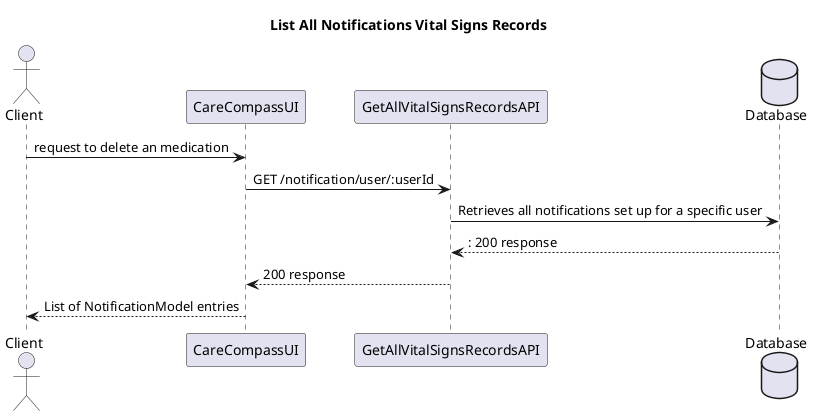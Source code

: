 @startuml
title List All Notifications Vital Signs Records

actor Client
participant CareCompassUI
participant GetAllVitalSignsRecordsAPI
database Database

Client -> CareCompassUI: request to delete an medication
CareCompassUI -> GetAllVitalSignsRecordsAPI: GET /notification/user/:userId
GetAllVitalSignsRecordsAPI -> Database: Retrieves all notifications set up for a specific user

Database  --> GetAllVitalSignsRecordsAPI:: 200 response
GetAllVitalSignsRecordsAPI --> CareCompassUI: 200 response
CareCompassUI --> Client: List of NotificationModel entries
@enduml